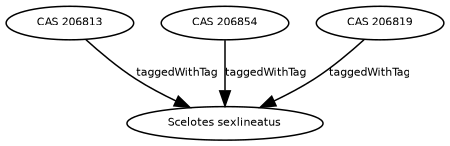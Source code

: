 digraph G {
size="3,3";
node [fontsize=7, fontname="Helvetica"];
edge [fontsize=7, fontname="Helvetica"];
node0 [label="Scelotes sexlineatus", width=0.27433100247,height=0.27433100247];
node1 [label="CAS 206813", width=0.27433100247,height=0.27433100247];
node2 [label="CAS 206854", width=0.27433100247,height=0.27433100247];
node3 [label="CAS 206819", width=0.27433100247,height=0.27433100247];
node1 -> node0 [label="taggedWithTag"];
node2 -> node0 [label="taggedWithTag"];
node3 -> node0 [label="taggedWithTag"];
}

